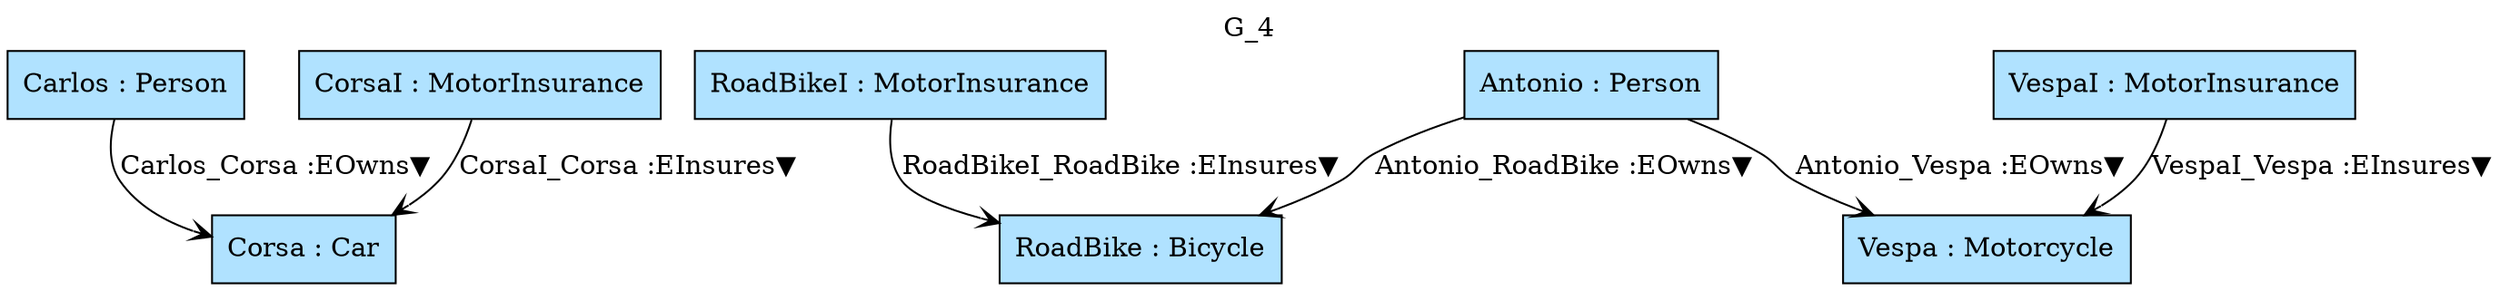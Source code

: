digraph {graph[label=G_4,labelloc=tl,labelfontsize=12];
"Carlos"[shape=box,fillcolor=lightskyblue1,style = filled,label="Carlos : Person"];
"Antonio"[shape=box,fillcolor=lightskyblue1,style = filled,label="Antonio : Person"];
"Corsa"[shape=box,fillcolor=lightskyblue1,style = filled,label="Corsa : Car"];
"RoadBike"[shape=box,fillcolor=lightskyblue1,style = filled,label="RoadBike : Bicycle"];
"Vespa"[shape=box,fillcolor=lightskyblue1,style = filled,label="Vespa : Motorcycle"];
"CorsaI"[shape=box,fillcolor=lightskyblue1,style = filled,label="CorsaI : MotorInsurance"];
"RoadBikeI"[shape=box,fillcolor=lightskyblue1,style = filled,label="RoadBikeI : MotorInsurance"];
"VespaI"[shape=box,fillcolor=lightskyblue1,style = filled,label="VespaI : MotorInsurance"];

"Carlos"->"Corsa"[label="Carlos_Corsa :EOwns▼",arrowhead=vee];
"Antonio"->"RoadBike"[label="Antonio_RoadBike :EOwns▼",arrowhead=vee];
"Antonio"->"Vespa"[label="Antonio_Vespa :EOwns▼",arrowhead=vee];
"CorsaI"->"Corsa"[label="CorsaI_Corsa :EInsures▼",arrowhead=vee];
"RoadBikeI"->"RoadBike"[label="RoadBikeI_RoadBike :EInsures▼",arrowhead=vee];
"VespaI"->"Vespa"[label="VespaI_Vespa :EInsures▼",arrowhead=vee];
}